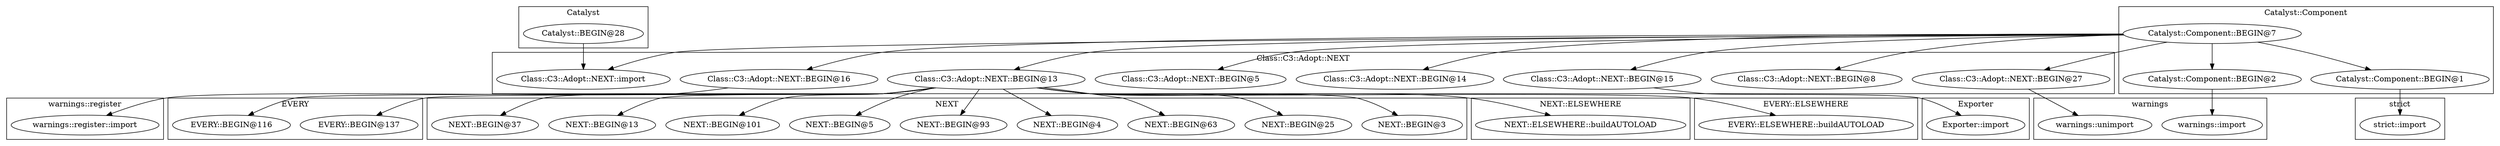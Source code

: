 digraph {
graph [overlap=false]
subgraph cluster_Catalyst {
	label="Catalyst";
	"Catalyst::BEGIN@28";
}
subgraph cluster_Catalyst_Component {
	label="Catalyst::Component";
	"Catalyst::Component::BEGIN@2";
	"Catalyst::Component::BEGIN@7";
	"Catalyst::Component::BEGIN@1";
}
subgraph cluster_EVERY {
	label="EVERY";
	"EVERY::BEGIN@137";
	"EVERY::BEGIN@116";
}
subgraph cluster_warnings {
	label="warnings";
	"warnings::unimport";
	"warnings::import";
}
subgraph cluster_warnings_register {
	label="warnings::register";
	"warnings::register::import";
}
subgraph cluster_NEXT {
	label="NEXT";
	"NEXT::BEGIN@3";
	"NEXT::BEGIN@25";
	"NEXT::BEGIN@63";
	"NEXT::BEGIN@4";
	"NEXT::BEGIN@93";
	"NEXT::BEGIN@5";
	"NEXT::BEGIN@101";
	"NEXT::BEGIN@13";
	"NEXT::BEGIN@37";
}
subgraph cluster_NEXT_ELSEWHERE {
	label="NEXT::ELSEWHERE";
	"NEXT::ELSEWHERE::buildAUTOLOAD";
}
subgraph cluster_Exporter {
	label="Exporter";
	"Exporter::import";
}
subgraph cluster_EVERY_ELSEWHERE {
	label="EVERY::ELSEWHERE";
	"EVERY::ELSEWHERE::buildAUTOLOAD";
}
subgraph cluster_Class_C3_Adopt_NEXT {
	label="Class::C3::Adopt::NEXT";
	"Class::C3::Adopt::NEXT::BEGIN@8";
	"Class::C3::Adopt::NEXT::BEGIN@16";
	"Class::C3::Adopt::NEXT::BEGIN@14";
	"Class::C3::Adopt::NEXT::BEGIN@5";
	"Class::C3::Adopt::NEXT::BEGIN@13";
	"Class::C3::Adopt::NEXT::BEGIN@15";
	"Class::C3::Adopt::NEXT::import";
	"Class::C3::Adopt::NEXT::BEGIN@27";
}
subgraph cluster_strict {
	label="strict";
	"strict::import";
}
"Class::C3::Adopt::NEXT::BEGIN@13" -> "NEXT::ELSEWHERE::buildAUTOLOAD";
"Catalyst::Component::BEGIN@7" -> "Class::C3::Adopt::NEXT::BEGIN@14";
"Catalyst::Component::BEGIN@7" -> "Class::C3::Adopt::NEXT::BEGIN@27";
"Catalyst::Component::BEGIN@7" -> "Catalyst::Component::BEGIN@2";
"Catalyst::Component::BEGIN@7" -> "Class::C3::Adopt::NEXT::BEGIN@16";
"Class::C3::Adopt::NEXT::BEGIN@13" -> "EVERY::BEGIN@137";
"Class::C3::Adopt::NEXT::BEGIN@13" -> "NEXT::BEGIN@5";
"Class::C3::Adopt::NEXT::BEGIN@13" -> "NEXT::BEGIN@25";
"Catalyst::Component::BEGIN@1" -> "strict::import";
"Catalyst::Component::BEGIN@7" -> "Class::C3::Adopt::NEXT::BEGIN@13";
"Catalyst::BEGIN@28" -> "Class::C3::Adopt::NEXT::import";
"Catalyst::Component::BEGIN@7" -> "Class::C3::Adopt::NEXT::import";
"Class::C3::Adopt::NEXT::BEGIN@13" -> "NEXT::BEGIN@93";
"Catalyst::Component::BEGIN@7" -> "Catalyst::Component::BEGIN@1";
"Class::C3::Adopt::NEXT::BEGIN@15" -> "Exporter::import";
"Class::C3::Adopt::NEXT::BEGIN@16" -> "warnings::register::import";
"Class::C3::Adopt::NEXT::BEGIN@13" -> "NEXT::BEGIN@13";
"Catalyst::Component::BEGIN@2" -> "warnings::import";
"Class::C3::Adopt::NEXT::BEGIN@27" -> "warnings::unimport";
"Class::C3::Adopt::NEXT::BEGIN@13" -> "NEXT::BEGIN@3";
"Catalyst::Component::BEGIN@7" -> "Class::C3::Adopt::NEXT::BEGIN@8";
"Class::C3::Adopt::NEXT::BEGIN@13" -> "NEXT::BEGIN@101";
"Catalyst::Component::BEGIN@7" -> "Class::C3::Adopt::NEXT::BEGIN@15";
"Class::C3::Adopt::NEXT::BEGIN@13" -> "NEXT::BEGIN@4";
"Catalyst::Component::BEGIN@7" -> "Class::C3::Adopt::NEXT::BEGIN@5";
"Class::C3::Adopt::NEXT::BEGIN@13" -> "EVERY::BEGIN@116";
"Class::C3::Adopt::NEXT::BEGIN@13" -> "NEXT::BEGIN@37";
"Class::C3::Adopt::NEXT::BEGIN@13" -> "EVERY::ELSEWHERE::buildAUTOLOAD";
"Class::C3::Adopt::NEXT::BEGIN@13" -> "NEXT::BEGIN@63";
}

